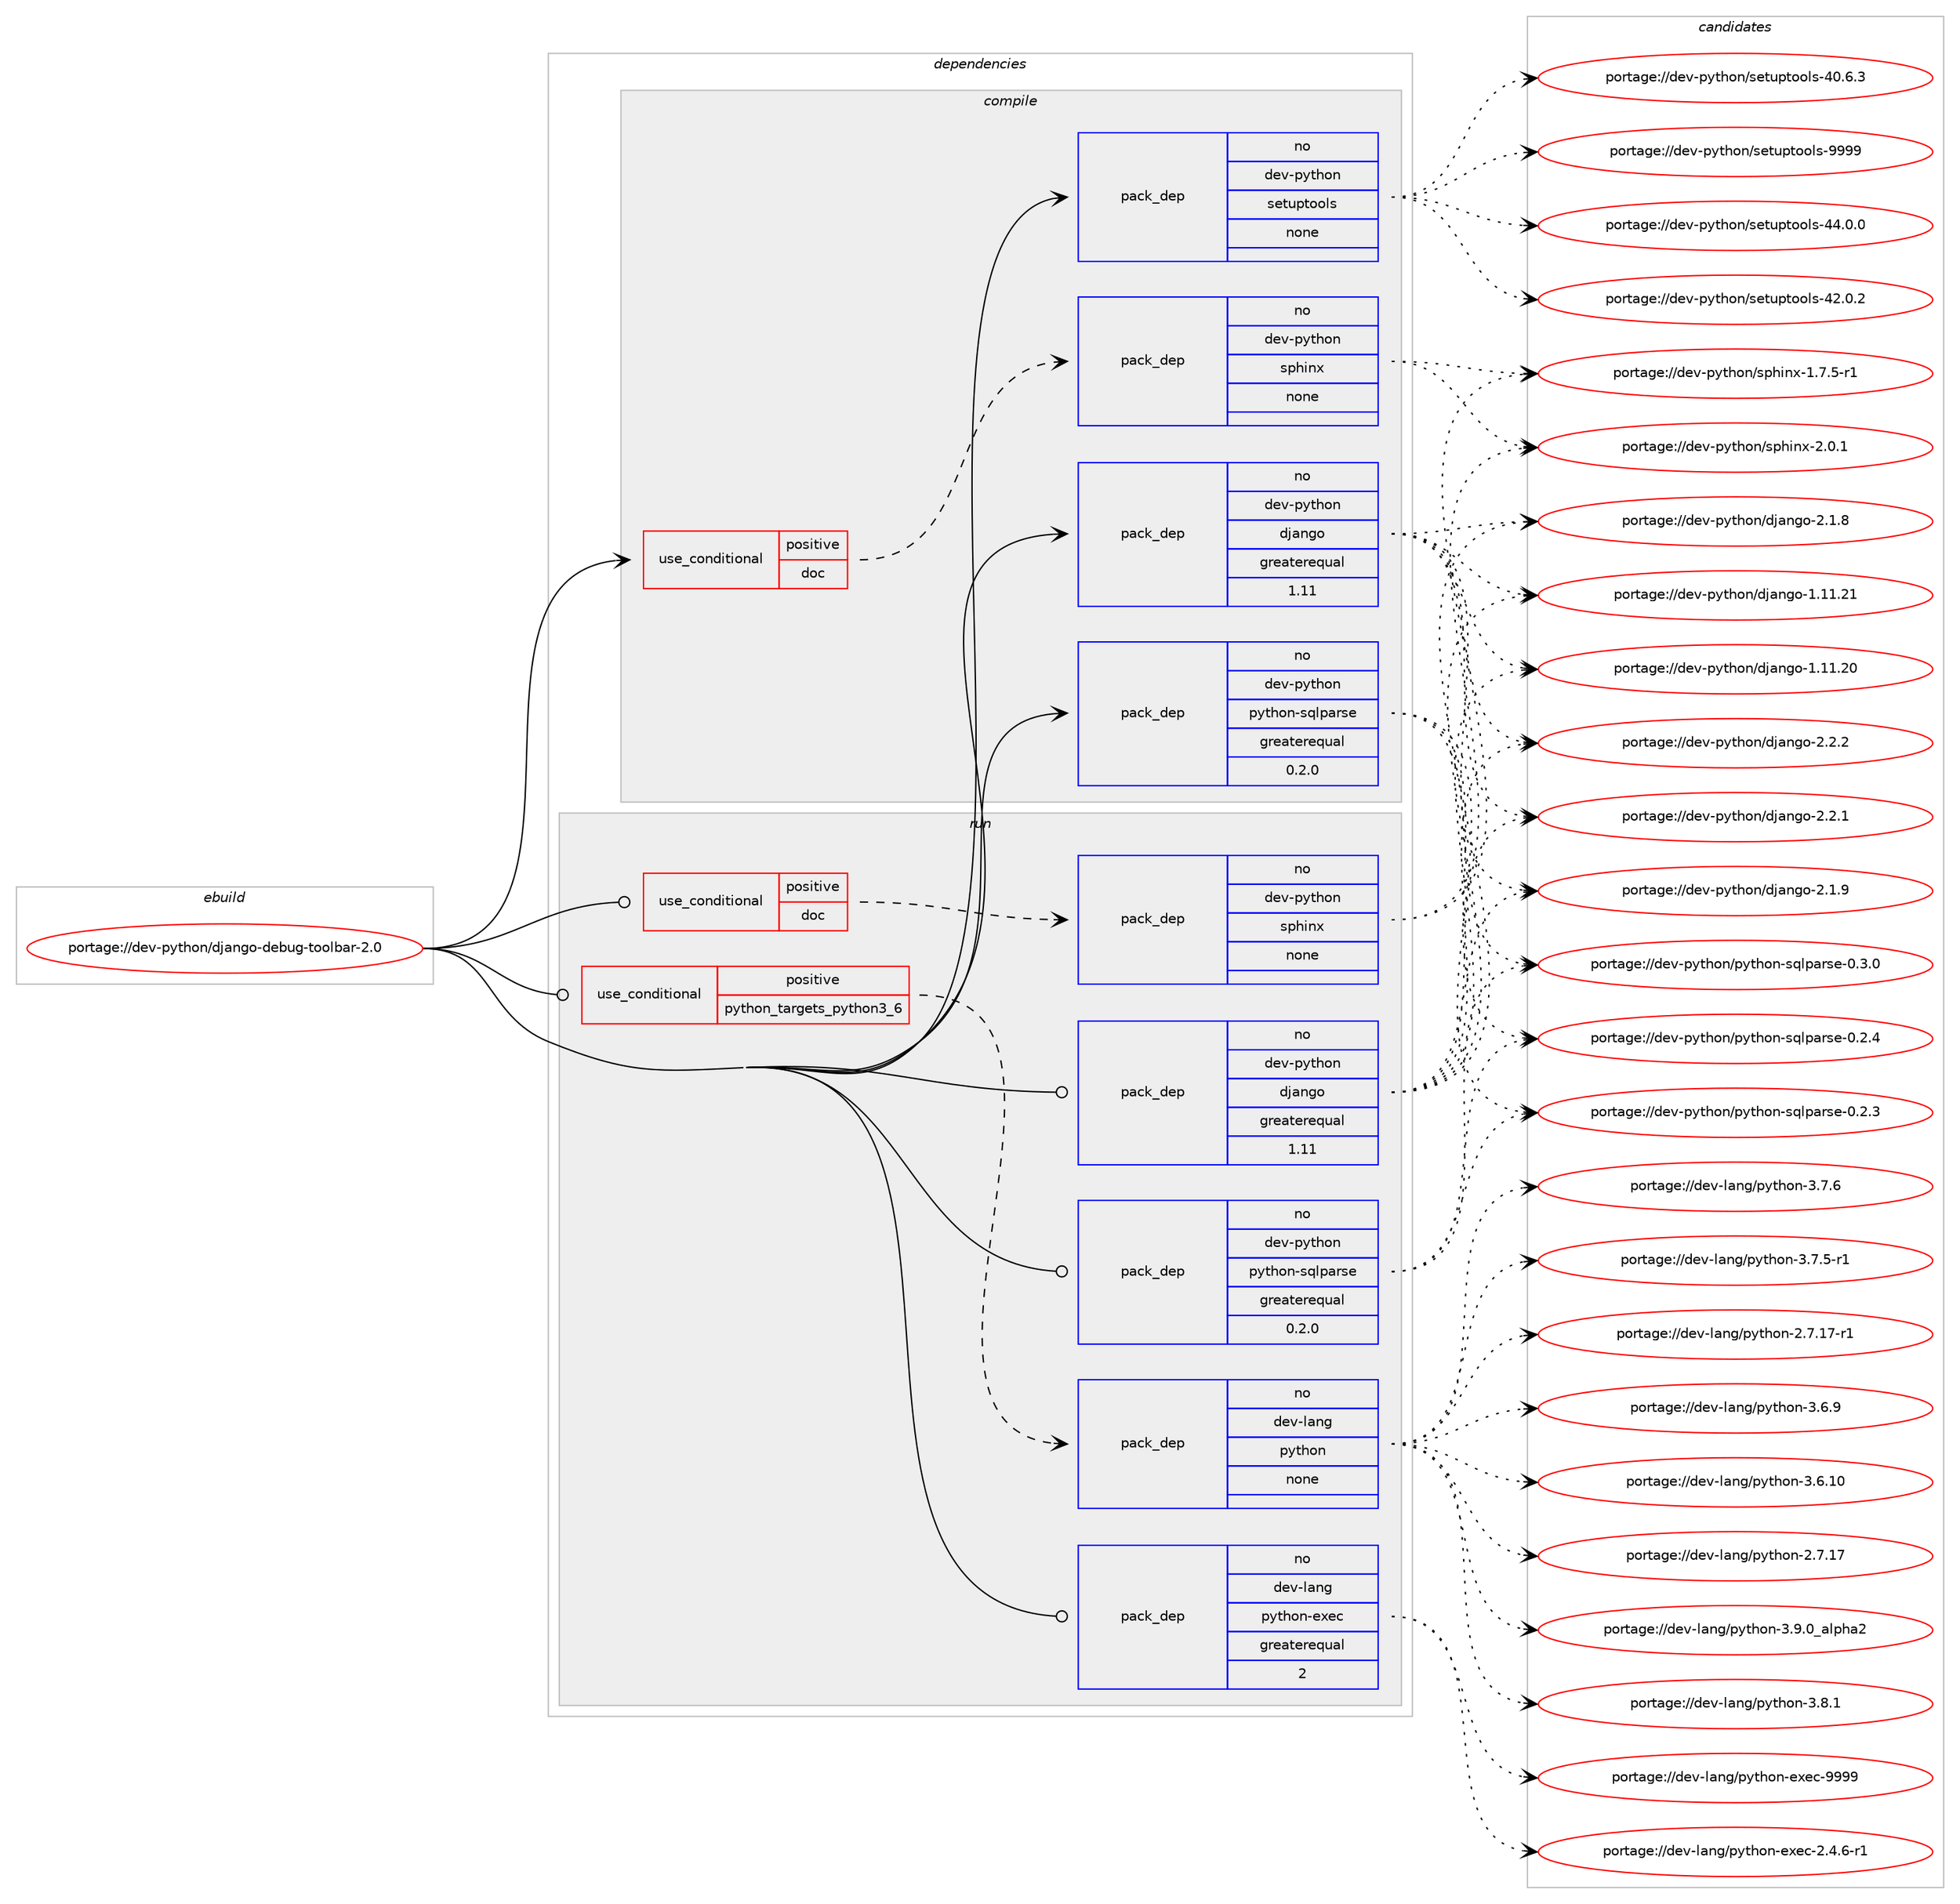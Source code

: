 digraph prolog {

# *************
# Graph options
# *************

newrank=true;
concentrate=true;
compound=true;
graph [rankdir=LR,fontname=Helvetica,fontsize=10,ranksep=1.5];#, ranksep=2.5, nodesep=0.2];
edge  [arrowhead=vee];
node  [fontname=Helvetica,fontsize=10];

# **********
# The ebuild
# **********

subgraph cluster_leftcol {
color=gray;
rank=same;
label=<<i>ebuild</i>>;
id [label="portage://dev-python/django-debug-toolbar-2.0", color=red, width=4, href="../dev-python/django-debug-toolbar-2.0.svg"];
}

# ****************
# The dependencies
# ****************

subgraph cluster_midcol {
color=gray;
label=<<i>dependencies</i>>;
subgraph cluster_compile {
fillcolor="#eeeeee";
style=filled;
label=<<i>compile</i>>;
subgraph cond116819 {
dependency464149 [label=<<TABLE BORDER="0" CELLBORDER="1" CELLSPACING="0" CELLPADDING="4"><TR><TD ROWSPAN="3" CELLPADDING="10">use_conditional</TD></TR><TR><TD>positive</TD></TR><TR><TD>doc</TD></TR></TABLE>>, shape=none, color=red];
subgraph pack342337 {
dependency464150 [label=<<TABLE BORDER="0" CELLBORDER="1" CELLSPACING="0" CELLPADDING="4" WIDTH="220"><TR><TD ROWSPAN="6" CELLPADDING="30">pack_dep</TD></TR><TR><TD WIDTH="110">no</TD></TR><TR><TD>dev-python</TD></TR><TR><TD>sphinx</TD></TR><TR><TD>none</TD></TR><TR><TD></TD></TR></TABLE>>, shape=none, color=blue];
}
dependency464149:e -> dependency464150:w [weight=20,style="dashed",arrowhead="vee"];
}
id:e -> dependency464149:w [weight=20,style="solid",arrowhead="vee"];
subgraph pack342338 {
dependency464151 [label=<<TABLE BORDER="0" CELLBORDER="1" CELLSPACING="0" CELLPADDING="4" WIDTH="220"><TR><TD ROWSPAN="6" CELLPADDING="30">pack_dep</TD></TR><TR><TD WIDTH="110">no</TD></TR><TR><TD>dev-python</TD></TR><TR><TD>django</TD></TR><TR><TD>greaterequal</TD></TR><TR><TD>1.11</TD></TR></TABLE>>, shape=none, color=blue];
}
id:e -> dependency464151:w [weight=20,style="solid",arrowhead="vee"];
subgraph pack342339 {
dependency464152 [label=<<TABLE BORDER="0" CELLBORDER="1" CELLSPACING="0" CELLPADDING="4" WIDTH="220"><TR><TD ROWSPAN="6" CELLPADDING="30">pack_dep</TD></TR><TR><TD WIDTH="110">no</TD></TR><TR><TD>dev-python</TD></TR><TR><TD>python-sqlparse</TD></TR><TR><TD>greaterequal</TD></TR><TR><TD>0.2.0</TD></TR></TABLE>>, shape=none, color=blue];
}
id:e -> dependency464152:w [weight=20,style="solid",arrowhead="vee"];
subgraph pack342340 {
dependency464153 [label=<<TABLE BORDER="0" CELLBORDER="1" CELLSPACING="0" CELLPADDING="4" WIDTH="220"><TR><TD ROWSPAN="6" CELLPADDING="30">pack_dep</TD></TR><TR><TD WIDTH="110">no</TD></TR><TR><TD>dev-python</TD></TR><TR><TD>setuptools</TD></TR><TR><TD>none</TD></TR><TR><TD></TD></TR></TABLE>>, shape=none, color=blue];
}
id:e -> dependency464153:w [weight=20,style="solid",arrowhead="vee"];
}
subgraph cluster_compileandrun {
fillcolor="#eeeeee";
style=filled;
label=<<i>compile and run</i>>;
}
subgraph cluster_run {
fillcolor="#eeeeee";
style=filled;
label=<<i>run</i>>;
subgraph cond116820 {
dependency464154 [label=<<TABLE BORDER="0" CELLBORDER="1" CELLSPACING="0" CELLPADDING="4"><TR><TD ROWSPAN="3" CELLPADDING="10">use_conditional</TD></TR><TR><TD>positive</TD></TR><TR><TD>doc</TD></TR></TABLE>>, shape=none, color=red];
subgraph pack342341 {
dependency464155 [label=<<TABLE BORDER="0" CELLBORDER="1" CELLSPACING="0" CELLPADDING="4" WIDTH="220"><TR><TD ROWSPAN="6" CELLPADDING="30">pack_dep</TD></TR><TR><TD WIDTH="110">no</TD></TR><TR><TD>dev-python</TD></TR><TR><TD>sphinx</TD></TR><TR><TD>none</TD></TR><TR><TD></TD></TR></TABLE>>, shape=none, color=blue];
}
dependency464154:e -> dependency464155:w [weight=20,style="dashed",arrowhead="vee"];
}
id:e -> dependency464154:w [weight=20,style="solid",arrowhead="odot"];
subgraph cond116821 {
dependency464156 [label=<<TABLE BORDER="0" CELLBORDER="1" CELLSPACING="0" CELLPADDING="4"><TR><TD ROWSPAN="3" CELLPADDING="10">use_conditional</TD></TR><TR><TD>positive</TD></TR><TR><TD>python_targets_python3_6</TD></TR></TABLE>>, shape=none, color=red];
subgraph pack342342 {
dependency464157 [label=<<TABLE BORDER="0" CELLBORDER="1" CELLSPACING="0" CELLPADDING="4" WIDTH="220"><TR><TD ROWSPAN="6" CELLPADDING="30">pack_dep</TD></TR><TR><TD WIDTH="110">no</TD></TR><TR><TD>dev-lang</TD></TR><TR><TD>python</TD></TR><TR><TD>none</TD></TR><TR><TD></TD></TR></TABLE>>, shape=none, color=blue];
}
dependency464156:e -> dependency464157:w [weight=20,style="dashed",arrowhead="vee"];
}
id:e -> dependency464156:w [weight=20,style="solid",arrowhead="odot"];
subgraph pack342343 {
dependency464158 [label=<<TABLE BORDER="0" CELLBORDER="1" CELLSPACING="0" CELLPADDING="4" WIDTH="220"><TR><TD ROWSPAN="6" CELLPADDING="30">pack_dep</TD></TR><TR><TD WIDTH="110">no</TD></TR><TR><TD>dev-lang</TD></TR><TR><TD>python-exec</TD></TR><TR><TD>greaterequal</TD></TR><TR><TD>2</TD></TR></TABLE>>, shape=none, color=blue];
}
id:e -> dependency464158:w [weight=20,style="solid",arrowhead="odot"];
subgraph pack342344 {
dependency464159 [label=<<TABLE BORDER="0" CELLBORDER="1" CELLSPACING="0" CELLPADDING="4" WIDTH="220"><TR><TD ROWSPAN="6" CELLPADDING="30">pack_dep</TD></TR><TR><TD WIDTH="110">no</TD></TR><TR><TD>dev-python</TD></TR><TR><TD>django</TD></TR><TR><TD>greaterequal</TD></TR><TR><TD>1.11</TD></TR></TABLE>>, shape=none, color=blue];
}
id:e -> dependency464159:w [weight=20,style="solid",arrowhead="odot"];
subgraph pack342345 {
dependency464160 [label=<<TABLE BORDER="0" CELLBORDER="1" CELLSPACING="0" CELLPADDING="4" WIDTH="220"><TR><TD ROWSPAN="6" CELLPADDING="30">pack_dep</TD></TR><TR><TD WIDTH="110">no</TD></TR><TR><TD>dev-python</TD></TR><TR><TD>python-sqlparse</TD></TR><TR><TD>greaterequal</TD></TR><TR><TD>0.2.0</TD></TR></TABLE>>, shape=none, color=blue];
}
id:e -> dependency464160:w [weight=20,style="solid",arrowhead="odot"];
}
}

# **************
# The candidates
# **************

subgraph cluster_choices {
rank=same;
color=gray;
label=<<i>candidates</i>>;

subgraph choice342337 {
color=black;
nodesep=1;
choice1001011184511212111610411111047115112104105110120455046484649 [label="portage://dev-python/sphinx-2.0.1", color=red, width=4,href="../dev-python/sphinx-2.0.1.svg"];
choice10010111845112121116104111110471151121041051101204549465546534511449 [label="portage://dev-python/sphinx-1.7.5-r1", color=red, width=4,href="../dev-python/sphinx-1.7.5-r1.svg"];
dependency464150:e -> choice1001011184511212111610411111047115112104105110120455046484649:w [style=dotted,weight="100"];
dependency464150:e -> choice10010111845112121116104111110471151121041051101204549465546534511449:w [style=dotted,weight="100"];
}
subgraph choice342338 {
color=black;
nodesep=1;
choice100101118451121211161041111104710010697110103111455046504650 [label="portage://dev-python/django-2.2.2", color=red, width=4,href="../dev-python/django-2.2.2.svg"];
choice100101118451121211161041111104710010697110103111455046504649 [label="portage://dev-python/django-2.2.1", color=red, width=4,href="../dev-python/django-2.2.1.svg"];
choice100101118451121211161041111104710010697110103111455046494657 [label="portage://dev-python/django-2.1.9", color=red, width=4,href="../dev-python/django-2.1.9.svg"];
choice100101118451121211161041111104710010697110103111455046494656 [label="portage://dev-python/django-2.1.8", color=red, width=4,href="../dev-python/django-2.1.8.svg"];
choice1001011184511212111610411111047100106971101031114549464949465049 [label="portage://dev-python/django-1.11.21", color=red, width=4,href="../dev-python/django-1.11.21.svg"];
choice1001011184511212111610411111047100106971101031114549464949465048 [label="portage://dev-python/django-1.11.20", color=red, width=4,href="../dev-python/django-1.11.20.svg"];
dependency464151:e -> choice100101118451121211161041111104710010697110103111455046504650:w [style=dotted,weight="100"];
dependency464151:e -> choice100101118451121211161041111104710010697110103111455046504649:w [style=dotted,weight="100"];
dependency464151:e -> choice100101118451121211161041111104710010697110103111455046494657:w [style=dotted,weight="100"];
dependency464151:e -> choice100101118451121211161041111104710010697110103111455046494656:w [style=dotted,weight="100"];
dependency464151:e -> choice1001011184511212111610411111047100106971101031114549464949465049:w [style=dotted,weight="100"];
dependency464151:e -> choice1001011184511212111610411111047100106971101031114549464949465048:w [style=dotted,weight="100"];
}
subgraph choice342339 {
color=black;
nodesep=1;
choice10010111845112121116104111110471121211161041111104511511310811297114115101454846514648 [label="portage://dev-python/python-sqlparse-0.3.0", color=red, width=4,href="../dev-python/python-sqlparse-0.3.0.svg"];
choice10010111845112121116104111110471121211161041111104511511310811297114115101454846504652 [label="portage://dev-python/python-sqlparse-0.2.4", color=red, width=4,href="../dev-python/python-sqlparse-0.2.4.svg"];
choice10010111845112121116104111110471121211161041111104511511310811297114115101454846504651 [label="portage://dev-python/python-sqlparse-0.2.3", color=red, width=4,href="../dev-python/python-sqlparse-0.2.3.svg"];
dependency464152:e -> choice10010111845112121116104111110471121211161041111104511511310811297114115101454846514648:w [style=dotted,weight="100"];
dependency464152:e -> choice10010111845112121116104111110471121211161041111104511511310811297114115101454846504652:w [style=dotted,weight="100"];
dependency464152:e -> choice10010111845112121116104111110471121211161041111104511511310811297114115101454846504651:w [style=dotted,weight="100"];
}
subgraph choice342340 {
color=black;
nodesep=1;
choice10010111845112121116104111110471151011161171121161111111081154557575757 [label="portage://dev-python/setuptools-9999", color=red, width=4,href="../dev-python/setuptools-9999.svg"];
choice100101118451121211161041111104711510111611711211611111110811545525246484648 [label="portage://dev-python/setuptools-44.0.0", color=red, width=4,href="../dev-python/setuptools-44.0.0.svg"];
choice100101118451121211161041111104711510111611711211611111110811545525046484650 [label="portage://dev-python/setuptools-42.0.2", color=red, width=4,href="../dev-python/setuptools-42.0.2.svg"];
choice100101118451121211161041111104711510111611711211611111110811545524846544651 [label="portage://dev-python/setuptools-40.6.3", color=red, width=4,href="../dev-python/setuptools-40.6.3.svg"];
dependency464153:e -> choice10010111845112121116104111110471151011161171121161111111081154557575757:w [style=dotted,weight="100"];
dependency464153:e -> choice100101118451121211161041111104711510111611711211611111110811545525246484648:w [style=dotted,weight="100"];
dependency464153:e -> choice100101118451121211161041111104711510111611711211611111110811545525046484650:w [style=dotted,weight="100"];
dependency464153:e -> choice100101118451121211161041111104711510111611711211611111110811545524846544651:w [style=dotted,weight="100"];
}
subgraph choice342341 {
color=black;
nodesep=1;
choice1001011184511212111610411111047115112104105110120455046484649 [label="portage://dev-python/sphinx-2.0.1", color=red, width=4,href="../dev-python/sphinx-2.0.1.svg"];
choice10010111845112121116104111110471151121041051101204549465546534511449 [label="portage://dev-python/sphinx-1.7.5-r1", color=red, width=4,href="../dev-python/sphinx-1.7.5-r1.svg"];
dependency464155:e -> choice1001011184511212111610411111047115112104105110120455046484649:w [style=dotted,weight="100"];
dependency464155:e -> choice10010111845112121116104111110471151121041051101204549465546534511449:w [style=dotted,weight="100"];
}
subgraph choice342342 {
color=black;
nodesep=1;
choice10010111845108971101034711212111610411111045514657464895971081121049750 [label="portage://dev-lang/python-3.9.0_alpha2", color=red, width=4,href="../dev-lang/python-3.9.0_alpha2.svg"];
choice100101118451089711010347112121116104111110455146564649 [label="portage://dev-lang/python-3.8.1", color=red, width=4,href="../dev-lang/python-3.8.1.svg"];
choice100101118451089711010347112121116104111110455146554654 [label="portage://dev-lang/python-3.7.6", color=red, width=4,href="../dev-lang/python-3.7.6.svg"];
choice1001011184510897110103471121211161041111104551465546534511449 [label="portage://dev-lang/python-3.7.5-r1", color=red, width=4,href="../dev-lang/python-3.7.5-r1.svg"];
choice100101118451089711010347112121116104111110455146544657 [label="portage://dev-lang/python-3.6.9", color=red, width=4,href="../dev-lang/python-3.6.9.svg"];
choice10010111845108971101034711212111610411111045514654464948 [label="portage://dev-lang/python-3.6.10", color=red, width=4,href="../dev-lang/python-3.6.10.svg"];
choice100101118451089711010347112121116104111110455046554649554511449 [label="portage://dev-lang/python-2.7.17-r1", color=red, width=4,href="../dev-lang/python-2.7.17-r1.svg"];
choice10010111845108971101034711212111610411111045504655464955 [label="portage://dev-lang/python-2.7.17", color=red, width=4,href="../dev-lang/python-2.7.17.svg"];
dependency464157:e -> choice10010111845108971101034711212111610411111045514657464895971081121049750:w [style=dotted,weight="100"];
dependency464157:e -> choice100101118451089711010347112121116104111110455146564649:w [style=dotted,weight="100"];
dependency464157:e -> choice100101118451089711010347112121116104111110455146554654:w [style=dotted,weight="100"];
dependency464157:e -> choice1001011184510897110103471121211161041111104551465546534511449:w [style=dotted,weight="100"];
dependency464157:e -> choice100101118451089711010347112121116104111110455146544657:w [style=dotted,weight="100"];
dependency464157:e -> choice10010111845108971101034711212111610411111045514654464948:w [style=dotted,weight="100"];
dependency464157:e -> choice100101118451089711010347112121116104111110455046554649554511449:w [style=dotted,weight="100"];
dependency464157:e -> choice10010111845108971101034711212111610411111045504655464955:w [style=dotted,weight="100"];
}
subgraph choice342343 {
color=black;
nodesep=1;
choice10010111845108971101034711212111610411111045101120101994557575757 [label="portage://dev-lang/python-exec-9999", color=red, width=4,href="../dev-lang/python-exec-9999.svg"];
choice10010111845108971101034711212111610411111045101120101994550465246544511449 [label="portage://dev-lang/python-exec-2.4.6-r1", color=red, width=4,href="../dev-lang/python-exec-2.4.6-r1.svg"];
dependency464158:e -> choice10010111845108971101034711212111610411111045101120101994557575757:w [style=dotted,weight="100"];
dependency464158:e -> choice10010111845108971101034711212111610411111045101120101994550465246544511449:w [style=dotted,weight="100"];
}
subgraph choice342344 {
color=black;
nodesep=1;
choice100101118451121211161041111104710010697110103111455046504650 [label="portage://dev-python/django-2.2.2", color=red, width=4,href="../dev-python/django-2.2.2.svg"];
choice100101118451121211161041111104710010697110103111455046504649 [label="portage://dev-python/django-2.2.1", color=red, width=4,href="../dev-python/django-2.2.1.svg"];
choice100101118451121211161041111104710010697110103111455046494657 [label="portage://dev-python/django-2.1.9", color=red, width=4,href="../dev-python/django-2.1.9.svg"];
choice100101118451121211161041111104710010697110103111455046494656 [label="portage://dev-python/django-2.1.8", color=red, width=4,href="../dev-python/django-2.1.8.svg"];
choice1001011184511212111610411111047100106971101031114549464949465049 [label="portage://dev-python/django-1.11.21", color=red, width=4,href="../dev-python/django-1.11.21.svg"];
choice1001011184511212111610411111047100106971101031114549464949465048 [label="portage://dev-python/django-1.11.20", color=red, width=4,href="../dev-python/django-1.11.20.svg"];
dependency464159:e -> choice100101118451121211161041111104710010697110103111455046504650:w [style=dotted,weight="100"];
dependency464159:e -> choice100101118451121211161041111104710010697110103111455046504649:w [style=dotted,weight="100"];
dependency464159:e -> choice100101118451121211161041111104710010697110103111455046494657:w [style=dotted,weight="100"];
dependency464159:e -> choice100101118451121211161041111104710010697110103111455046494656:w [style=dotted,weight="100"];
dependency464159:e -> choice1001011184511212111610411111047100106971101031114549464949465049:w [style=dotted,weight="100"];
dependency464159:e -> choice1001011184511212111610411111047100106971101031114549464949465048:w [style=dotted,weight="100"];
}
subgraph choice342345 {
color=black;
nodesep=1;
choice10010111845112121116104111110471121211161041111104511511310811297114115101454846514648 [label="portage://dev-python/python-sqlparse-0.3.0", color=red, width=4,href="../dev-python/python-sqlparse-0.3.0.svg"];
choice10010111845112121116104111110471121211161041111104511511310811297114115101454846504652 [label="portage://dev-python/python-sqlparse-0.2.4", color=red, width=4,href="../dev-python/python-sqlparse-0.2.4.svg"];
choice10010111845112121116104111110471121211161041111104511511310811297114115101454846504651 [label="portage://dev-python/python-sqlparse-0.2.3", color=red, width=4,href="../dev-python/python-sqlparse-0.2.3.svg"];
dependency464160:e -> choice10010111845112121116104111110471121211161041111104511511310811297114115101454846514648:w [style=dotted,weight="100"];
dependency464160:e -> choice10010111845112121116104111110471121211161041111104511511310811297114115101454846504652:w [style=dotted,weight="100"];
dependency464160:e -> choice10010111845112121116104111110471121211161041111104511511310811297114115101454846504651:w [style=dotted,weight="100"];
}
}

}
